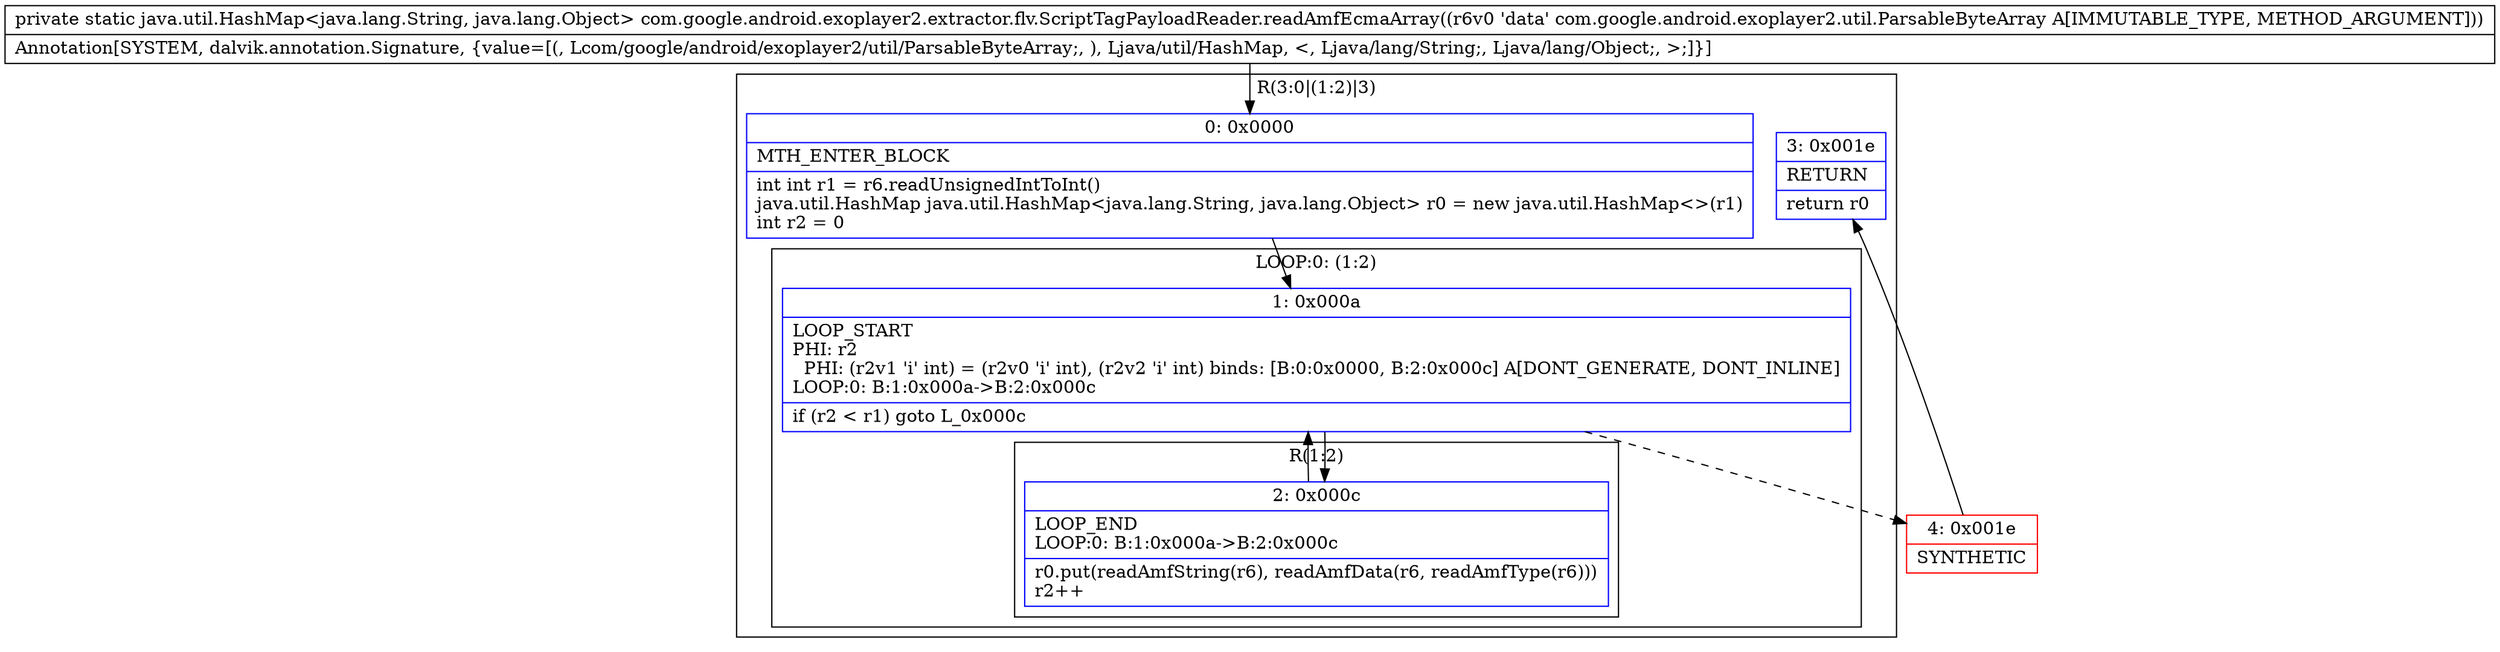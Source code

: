 digraph "CFG forcom.google.android.exoplayer2.extractor.flv.ScriptTagPayloadReader.readAmfEcmaArray(Lcom\/google\/android\/exoplayer2\/util\/ParsableByteArray;)Ljava\/util\/HashMap;" {
subgraph cluster_Region_710090515 {
label = "R(3:0|(1:2)|3)";
node [shape=record,color=blue];
Node_0 [shape=record,label="{0\:\ 0x0000|MTH_ENTER_BLOCK\l|int int r1 = r6.readUnsignedIntToInt()\ljava.util.HashMap java.util.HashMap\<java.lang.String, java.lang.Object\> r0 = new java.util.HashMap\<\>(r1)\lint r2 = 0\l}"];
subgraph cluster_LoopRegion_1679307656 {
label = "LOOP:0: (1:2)";
node [shape=record,color=blue];
Node_1 [shape=record,label="{1\:\ 0x000a|LOOP_START\lPHI: r2 \l  PHI: (r2v1 'i' int) = (r2v0 'i' int), (r2v2 'i' int) binds: [B:0:0x0000, B:2:0x000c] A[DONT_GENERATE, DONT_INLINE]\lLOOP:0: B:1:0x000a\-\>B:2:0x000c\l|if (r2 \< r1) goto L_0x000c\l}"];
subgraph cluster_Region_1191022145 {
label = "R(1:2)";
node [shape=record,color=blue];
Node_2 [shape=record,label="{2\:\ 0x000c|LOOP_END\lLOOP:0: B:1:0x000a\-\>B:2:0x000c\l|r0.put(readAmfString(r6), readAmfData(r6, readAmfType(r6)))\lr2++\l}"];
}
}
Node_3 [shape=record,label="{3\:\ 0x001e|RETURN\l|return r0\l}"];
}
Node_4 [shape=record,color=red,label="{4\:\ 0x001e|SYNTHETIC\l}"];
MethodNode[shape=record,label="{private static java.util.HashMap\<java.lang.String, java.lang.Object\> com.google.android.exoplayer2.extractor.flv.ScriptTagPayloadReader.readAmfEcmaArray((r6v0 'data' com.google.android.exoplayer2.util.ParsableByteArray A[IMMUTABLE_TYPE, METHOD_ARGUMENT]))  | Annotation[SYSTEM, dalvik.annotation.Signature, \{value=[(, Lcom\/google\/android\/exoplayer2\/util\/ParsableByteArray;, ), Ljava\/util\/HashMap, \<, Ljava\/lang\/String;, Ljava\/lang\/Object;, \>;]\}]\l}"];
MethodNode -> Node_0;
Node_0 -> Node_1;
Node_1 -> Node_2;
Node_1 -> Node_4[style=dashed];
Node_2 -> Node_1;
Node_4 -> Node_3;
}

